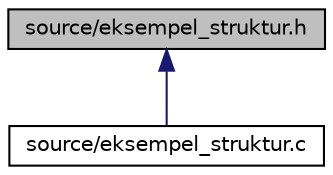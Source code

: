 digraph "source/eksempel_struktur.h"
{
  edge [fontname="Helvetica",fontsize="10",labelfontname="Helvetica",labelfontsize="10"];
  node [fontname="Helvetica",fontsize="10",shape=record];
  Node1 [label="source/eksempel_struktur.h",height=0.2,width=0.4,color="black", fillcolor="grey75", style="filled", fontcolor="black"];
  Node1 -> Node2 [dir="back",color="midnightblue",fontsize="10",style="solid"];
  Node2 [label="source/eksempel_struktur.c",height=0.2,width=0.4,color="black", fillcolor="white", style="filled",URL="$eksempel__struktur_8c_source.html"];
}
